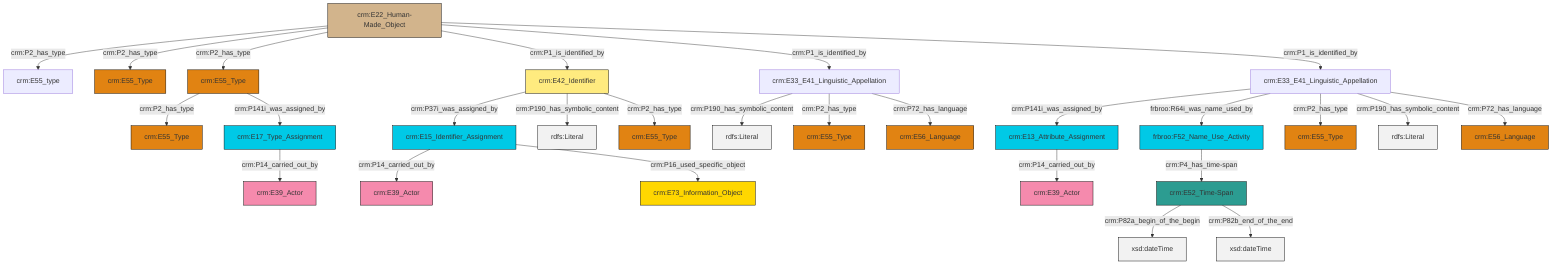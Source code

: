 graph TD
classDef Literal fill:#f2f2f2,stroke:#000000;
classDef CRM_Entity fill:#FFFFFF,stroke:#000000;
classDef Temporal_Entity fill:#00C9E6, stroke:#000000;
classDef Type fill:#E18312, stroke:#000000;
classDef Time-Span fill:#2C9C91, stroke:#000000;
classDef Appellation fill:#FFEB7F, stroke:#000000;
classDef Place fill:#008836, stroke:#000000;
classDef Persistent_Item fill:#B266B2, stroke:#000000;
classDef Conceptual_Object fill:#FFD700, stroke:#000000;
classDef Physical_Thing fill:#D2B48C, stroke:#000000;
classDef Actor fill:#f58aad, stroke:#000000;
classDef PC_Classes fill:#4ce600, stroke:#000000;
classDef Multi fill:#cccccc,stroke:#000000;

4["crm:E22_Human-Made_Object"]:::Physical_Thing -->|crm:P2_has_type| 5["crm:E55_type"]:::Default
6["crm:E42_Identifier"]:::Appellation -->|crm:P37i_was_assigned_by| 7["crm:E15_Identifier_Assignment"]:::Temporal_Entity
10["crm:E33_E41_Linguistic_Appellation"]:::Default -->|crm:P190_has_symbolic_content| 11[rdfs:Literal]:::Literal
7["crm:E15_Identifier_Assignment"]:::Temporal_Entity -->|crm:P14_carried_out_by| 8["crm:E39_Actor"]:::Actor
18["crm:E33_E41_Linguistic_Appellation"]:::Default -->|crm:P141i_was_assigned_by| 19["crm:E13_Attribute_Assignment"]:::Temporal_Entity
4["crm:E22_Human-Made_Object"]:::Physical_Thing -->|crm:P2_has_type| 14["crm:E55_Type"]:::Type
18["crm:E33_E41_Linguistic_Appellation"]:::Default -->|frbroo:R64i_was_name_used_by| 0["frbroo:F52_Name_Use_Activity"]:::Temporal_Entity
20["crm:E52_Time-Span"]:::Time-Span -->|crm:P82a_begin_of_the_begin| 21[xsd:dateTime]:::Literal
20["crm:E52_Time-Span"]:::Time-Span -->|crm:P82b_end_of_the_end| 23[xsd:dateTime]:::Literal
4["crm:E22_Human-Made_Object"]:::Physical_Thing -->|crm:P2_has_type| 2["crm:E55_Type"]:::Type
12["crm:E17_Type_Assignment"]:::Temporal_Entity -->|crm:P14_carried_out_by| 28["crm:E39_Actor"]:::Actor
7["crm:E15_Identifier_Assignment"]:::Temporal_Entity -->|crm:P16_used_specific_object| 26["crm:E73_Information_Object"]:::Conceptual_Object
6["crm:E42_Identifier"]:::Appellation -->|crm:P190_has_symbolic_content| 32[rdfs:Literal]:::Literal
2["crm:E55_Type"]:::Type -->|crm:P2_has_type| 16["crm:E55_Type"]:::Type
18["crm:E33_E41_Linguistic_Appellation"]:::Default -->|crm:P2_has_type| 33["crm:E55_Type"]:::Type
10["crm:E33_E41_Linguistic_Appellation"]:::Default -->|crm:P2_has_type| 30["crm:E55_Type"]:::Type
10["crm:E33_E41_Linguistic_Appellation"]:::Default -->|crm:P72_has_language| 34["crm:E56_Language"]:::Type
18["crm:E33_E41_Linguistic_Appellation"]:::Default -->|crm:P190_has_symbolic_content| 35[rdfs:Literal]:::Literal
4["crm:E22_Human-Made_Object"]:::Physical_Thing -->|crm:P1_is_identified_by| 6["crm:E42_Identifier"]:::Appellation
18["crm:E33_E41_Linguistic_Appellation"]:::Default -->|crm:P72_has_language| 36["crm:E56_Language"]:::Type
4["crm:E22_Human-Made_Object"]:::Physical_Thing -->|crm:P1_is_identified_by| 10["crm:E33_E41_Linguistic_Appellation"]:::Default
19["crm:E13_Attribute_Assignment"]:::Temporal_Entity -->|crm:P14_carried_out_by| 42["crm:E39_Actor"]:::Actor
2["crm:E55_Type"]:::Type -->|crm:P141i_was_assigned_by| 12["crm:E17_Type_Assignment"]:::Temporal_Entity
0["frbroo:F52_Name_Use_Activity"]:::Temporal_Entity -->|crm:P4_has_time-span| 20["crm:E52_Time-Span"]:::Time-Span
6["crm:E42_Identifier"]:::Appellation -->|crm:P2_has_type| 47["crm:E55_Type"]:::Type
4["crm:E22_Human-Made_Object"]:::Physical_Thing -->|crm:P1_is_identified_by| 18["crm:E33_E41_Linguistic_Appellation"]:::Default